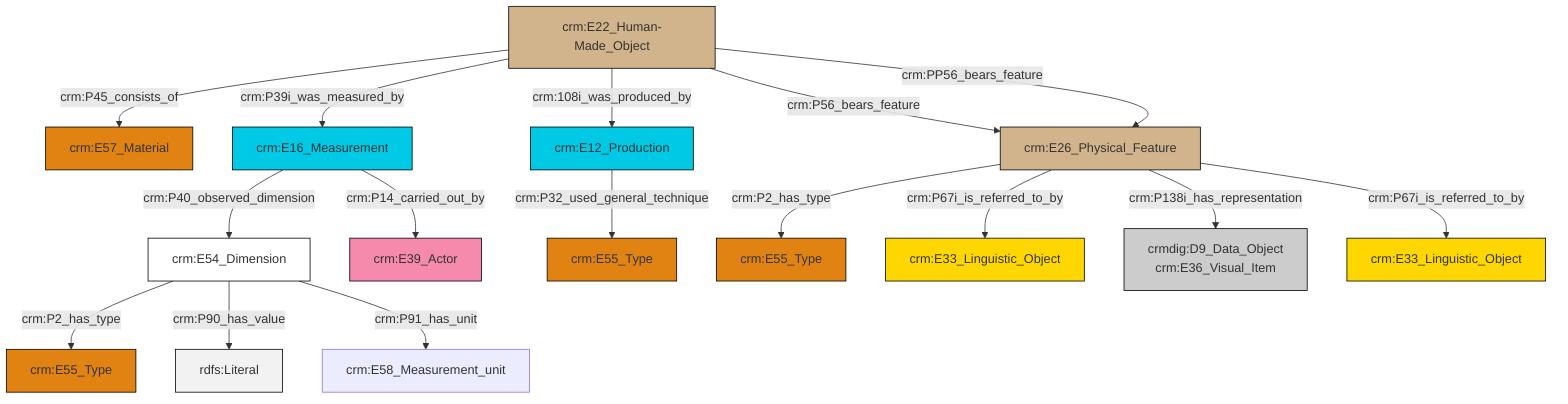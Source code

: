 graph TD
classDef Literal fill:#f2f2f2,stroke:#000000;
classDef CRM_Entity fill:#FFFFFF,stroke:#000000;
classDef Temporal_Entity fill:#00C9E6, stroke:#000000;
classDef Type fill:#E18312, stroke:#000000;
classDef Time-Span fill:#2C9C91, stroke:#000000;
classDef Appellation fill:#FFEB7F, stroke:#000000;
classDef Place fill:#008836, stroke:#000000;
classDef Persistent_Item fill:#B266B2, stroke:#000000;
classDef Conceptual_Object fill:#FFD700, stroke:#000000;
classDef Physical_Thing fill:#D2B48C, stroke:#000000;
classDef Actor fill:#f58aad, stroke:#000000;
classDef PC_Classes fill:#4ce600, stroke:#000000;
classDef Multi fill:#cccccc,stroke:#000000;

0["crm:E26_Physical_Feature"]:::Physical_Thing -->|crm:P2_has_type| 1["crm:E55_Type"]:::Type
0["crm:E26_Physical_Feature"]:::Physical_Thing -->|crm:P67i_is_referred_to_by| 4["crm:E33_Linguistic_Object"]:::Conceptual_Object
7["crm:E22_Human-Made_Object"]:::Physical_Thing -->|crm:P45_consists_of| 2["crm:E57_Material"]:::Type
8["crm:E54_Dimension"]:::CRM_Entity -->|crm:P2_has_type| 14["crm:E55_Type"]:::Type
7["crm:E22_Human-Made_Object"]:::Physical_Thing -->|crm:P39i_was_measured_by| 15["crm:E16_Measurement"]:::Temporal_Entity
7["crm:E22_Human-Made_Object"]:::Physical_Thing -->|crm:108i_was_produced_by| 16["crm:E12_Production"]:::Temporal_Entity
16["crm:E12_Production"]:::Temporal_Entity -->|crm:P32_used_general_technique| 17["crm:E55_Type"]:::Type
7["crm:E22_Human-Made_Object"]:::Physical_Thing -->|crm:P56_bears_feature| 0["crm:E26_Physical_Feature"]:::Physical_Thing
0["crm:E26_Physical_Feature"]:::Physical_Thing -->|crm:P138i_has_representation| 5["crmdig:D9_Data_Object<br>crm:E36_Visual_Item"]:::Multi
7["crm:E22_Human-Made_Object"]:::Physical_Thing -->|crm:PP56_bears_feature| 0["crm:E26_Physical_Feature"]:::Physical_Thing
15["crm:E16_Measurement"]:::Temporal_Entity -->|crm:P40_observed_dimension| 8["crm:E54_Dimension"]:::CRM_Entity
0["crm:E26_Physical_Feature"]:::Physical_Thing -->|crm:P67i_is_referred_to_by| 10["crm:E33_Linguistic_Object"]:::Conceptual_Object
15["crm:E16_Measurement"]:::Temporal_Entity -->|crm:P14_carried_out_by| 22["crm:E39_Actor"]:::Actor
8["crm:E54_Dimension"]:::CRM_Entity -->|crm:P90_has_value| 25[rdfs:Literal]:::Literal
8["crm:E54_Dimension"]:::CRM_Entity -->|crm:P91_has_unit| 19["crm:E58_Measurement_unit"]:::Default